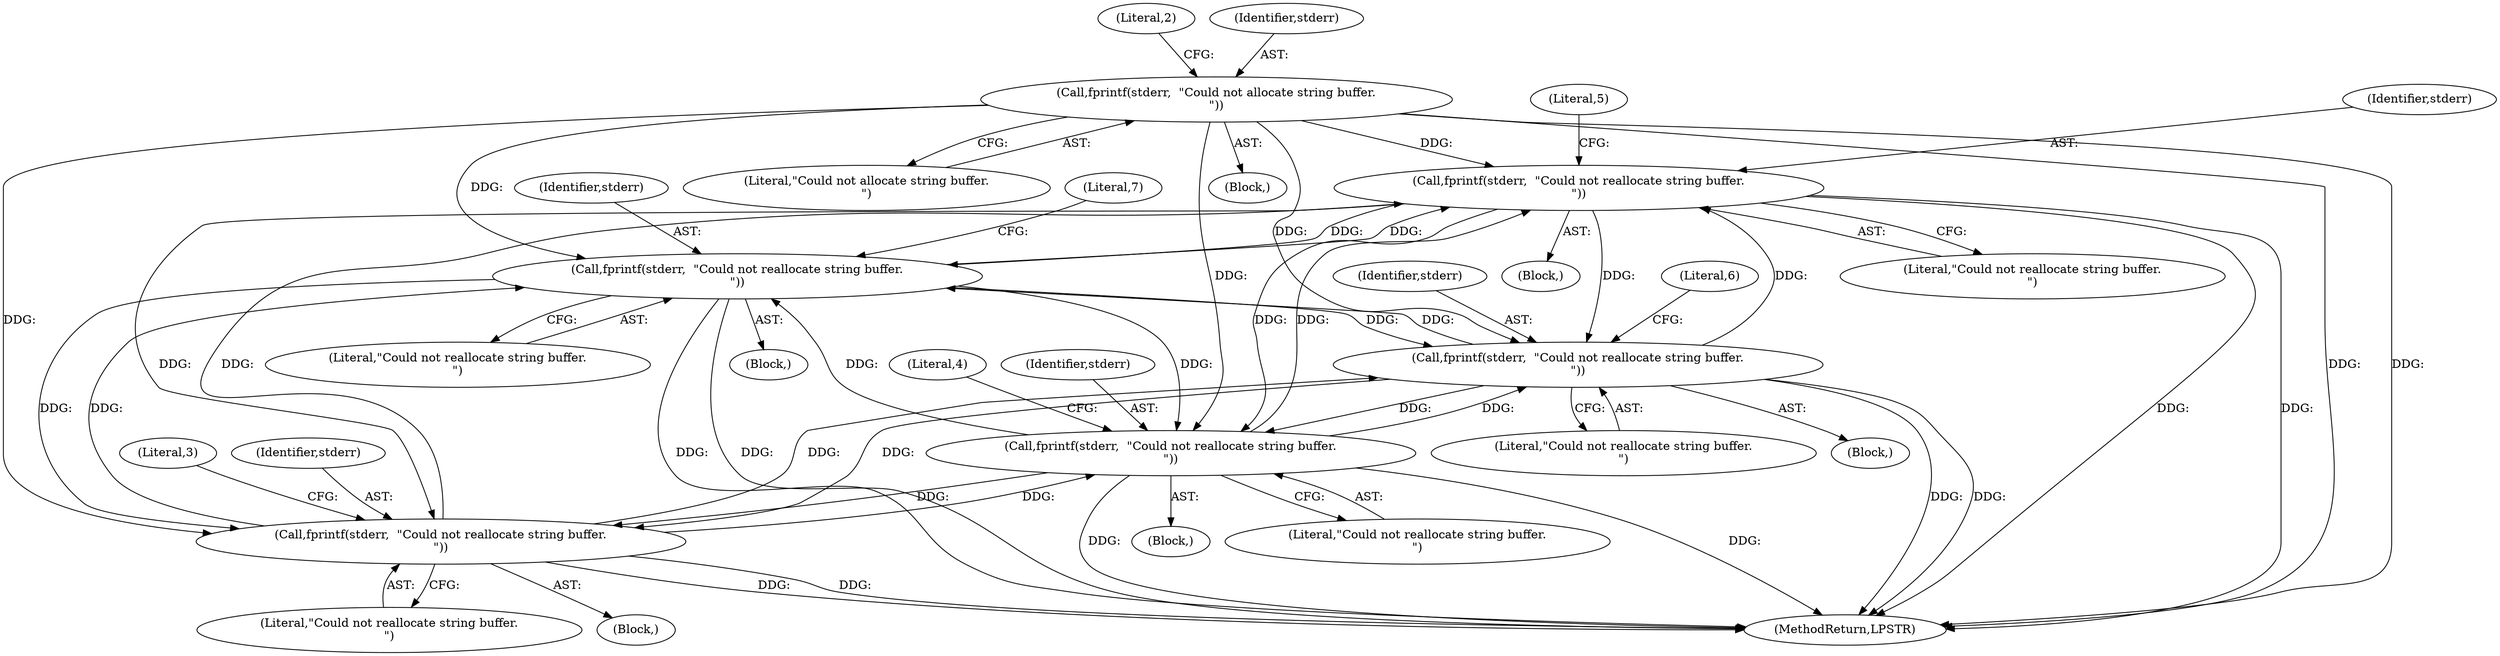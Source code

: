 digraph "0_FreeRDP_fc80ab45621bd966f70594c0b7393ec005a94007@API" {
"1000361" [label="(Call,fprintf(stderr,  \"Could not reallocate string buffer.\n\"))"];
"1000501" [label="(Call,fprintf(stderr,  \"Could not reallocate string buffer.\n\"))"];
"1000431" [label="(Call,fprintf(stderr,  \"Could not reallocate string buffer.\n\"))"];
"1000361" [label="(Call,fprintf(stderr,  \"Could not reallocate string buffer.\n\"))"];
"1000182" [label="(Call,fprintf(stderr,  \"Could not allocate string buffer.\n\"))"];
"1000307" [label="(Call,fprintf(stderr,  \"Could not reallocate string buffer.\n\"))"];
"1000245" [label="(Call,fprintf(stderr,  \"Could not reallocate string buffer.\n\"))"];
"1000361" [label="(Call,fprintf(stderr,  \"Could not reallocate string buffer.\n\"))"];
"1000366" [label="(Literal,5)"];
"1000436" [label="(Literal,6)"];
"1000184" [label="(Literal,\"Could not allocate string buffer.\n\")"];
"1000309" [label="(Literal,\"Could not reallocate string buffer.\n\")"];
"1000247" [label="(Literal,\"Could not reallocate string buffer.\n\")"];
"1000433" [label="(Literal,\"Could not reallocate string buffer.\n\")"];
"1000182" [label="(Call,fprintf(stderr,  \"Could not allocate string buffer.\n\"))"];
"1000557" [label="(MethodReturn,LPSTR)"];
"1000503" [label="(Literal,\"Could not reallocate string buffer.\n\")"];
"1000187" [label="(Literal,2)"];
"1000250" [label="(Literal,3)"];
"1000183" [label="(Identifier,stderr)"];
"1000500" [label="(Block,)"];
"1000501" [label="(Call,fprintf(stderr,  \"Could not reallocate string buffer.\n\"))"];
"1000363" [label="(Literal,\"Could not reallocate string buffer.\n\")"];
"1000244" [label="(Block,)"];
"1000431" [label="(Call,fprintf(stderr,  \"Could not reallocate string buffer.\n\"))"];
"1000432" [label="(Identifier,stderr)"];
"1000306" [label="(Block,)"];
"1000245" [label="(Call,fprintf(stderr,  \"Could not reallocate string buffer.\n\"))"];
"1000502" [label="(Identifier,stderr)"];
"1000362" [label="(Identifier,stderr)"];
"1000312" [label="(Literal,4)"];
"1000430" [label="(Block,)"];
"1000360" [label="(Block,)"];
"1000308" [label="(Identifier,stderr)"];
"1000307" [label="(Call,fprintf(stderr,  \"Could not reallocate string buffer.\n\"))"];
"1000506" [label="(Literal,7)"];
"1000246" [label="(Identifier,stderr)"];
"1000181" [label="(Block,)"];
"1000361" -> "1000360"  [label="AST: "];
"1000361" -> "1000363"  [label="CFG: "];
"1000362" -> "1000361"  [label="AST: "];
"1000363" -> "1000361"  [label="AST: "];
"1000366" -> "1000361"  [label="CFG: "];
"1000361" -> "1000557"  [label="DDG: "];
"1000361" -> "1000557"  [label="DDG: "];
"1000361" -> "1000245"  [label="DDG: "];
"1000361" -> "1000307"  [label="DDG: "];
"1000501" -> "1000361"  [label="DDG: "];
"1000431" -> "1000361"  [label="DDG: "];
"1000182" -> "1000361"  [label="DDG: "];
"1000307" -> "1000361"  [label="DDG: "];
"1000245" -> "1000361"  [label="DDG: "];
"1000361" -> "1000431"  [label="DDG: "];
"1000361" -> "1000501"  [label="DDG: "];
"1000501" -> "1000500"  [label="AST: "];
"1000501" -> "1000503"  [label="CFG: "];
"1000502" -> "1000501"  [label="AST: "];
"1000503" -> "1000501"  [label="AST: "];
"1000506" -> "1000501"  [label="CFG: "];
"1000501" -> "1000557"  [label="DDG: "];
"1000501" -> "1000557"  [label="DDG: "];
"1000501" -> "1000245"  [label="DDG: "];
"1000501" -> "1000307"  [label="DDG: "];
"1000501" -> "1000431"  [label="DDG: "];
"1000431" -> "1000501"  [label="DDG: "];
"1000182" -> "1000501"  [label="DDG: "];
"1000307" -> "1000501"  [label="DDG: "];
"1000245" -> "1000501"  [label="DDG: "];
"1000431" -> "1000430"  [label="AST: "];
"1000431" -> "1000433"  [label="CFG: "];
"1000432" -> "1000431"  [label="AST: "];
"1000433" -> "1000431"  [label="AST: "];
"1000436" -> "1000431"  [label="CFG: "];
"1000431" -> "1000557"  [label="DDG: "];
"1000431" -> "1000557"  [label="DDG: "];
"1000431" -> "1000245"  [label="DDG: "];
"1000431" -> "1000307"  [label="DDG: "];
"1000182" -> "1000431"  [label="DDG: "];
"1000307" -> "1000431"  [label="DDG: "];
"1000245" -> "1000431"  [label="DDG: "];
"1000182" -> "1000181"  [label="AST: "];
"1000182" -> "1000184"  [label="CFG: "];
"1000183" -> "1000182"  [label="AST: "];
"1000184" -> "1000182"  [label="AST: "];
"1000187" -> "1000182"  [label="CFG: "];
"1000182" -> "1000557"  [label="DDG: "];
"1000182" -> "1000557"  [label="DDG: "];
"1000182" -> "1000245"  [label="DDG: "];
"1000182" -> "1000307"  [label="DDG: "];
"1000307" -> "1000306"  [label="AST: "];
"1000307" -> "1000309"  [label="CFG: "];
"1000308" -> "1000307"  [label="AST: "];
"1000309" -> "1000307"  [label="AST: "];
"1000312" -> "1000307"  [label="CFG: "];
"1000307" -> "1000557"  [label="DDG: "];
"1000307" -> "1000557"  [label="DDG: "];
"1000307" -> "1000245"  [label="DDG: "];
"1000245" -> "1000307"  [label="DDG: "];
"1000245" -> "1000244"  [label="AST: "];
"1000245" -> "1000247"  [label="CFG: "];
"1000246" -> "1000245"  [label="AST: "];
"1000247" -> "1000245"  [label="AST: "];
"1000250" -> "1000245"  [label="CFG: "];
"1000245" -> "1000557"  [label="DDG: "];
"1000245" -> "1000557"  [label="DDG: "];
}

